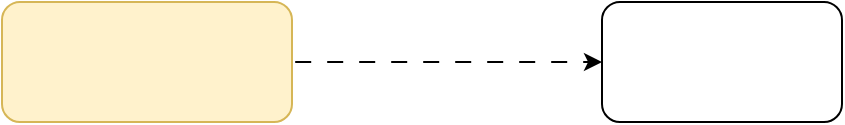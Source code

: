 <mxfile version="24.2.5" type="github">
  <diagram name="第 1 页" id="9_St32G_uTwLlsu4mOw1">
    <mxGraphModel dx="977" dy="573" grid="0" gridSize="10" guides="1" tooltips="1" connect="1" arrows="1" fold="1" page="1" pageScale="1" pageWidth="827" pageHeight="1169" math="0" shadow="0">
      <root>
        <mxCell id="0" />
        <mxCell id="1" parent="0" />
        <mxCell id="cfGQRNycoR-84f7as3vk-3" style="edgeStyle=orthogonalEdgeStyle;rounded=0;orthogonalLoop=1;jettySize=auto;html=1;entryX=0;entryY=0.5;entryDx=0;entryDy=0;flowAnimation=1;" edge="1" parent="1" source="cfGQRNycoR-84f7as3vk-1" target="cfGQRNycoR-84f7as3vk-2">
          <mxGeometry relative="1" as="geometry" />
        </mxCell>
        <mxCell id="cfGQRNycoR-84f7as3vk-1" value="" style="rounded=1;whiteSpace=wrap;html=1;fillColor=#fff2cc;strokeColor=#d6b656;" vertex="1" parent="1">
          <mxGeometry x="210" y="121" width="145" height="60" as="geometry" />
        </mxCell>
        <mxCell id="cfGQRNycoR-84f7as3vk-2" value="" style="rounded=1;whiteSpace=wrap;html=1;" vertex="1" parent="1">
          <mxGeometry x="510" y="121" width="120" height="60" as="geometry" />
        </mxCell>
      </root>
    </mxGraphModel>
  </diagram>
</mxfile>
